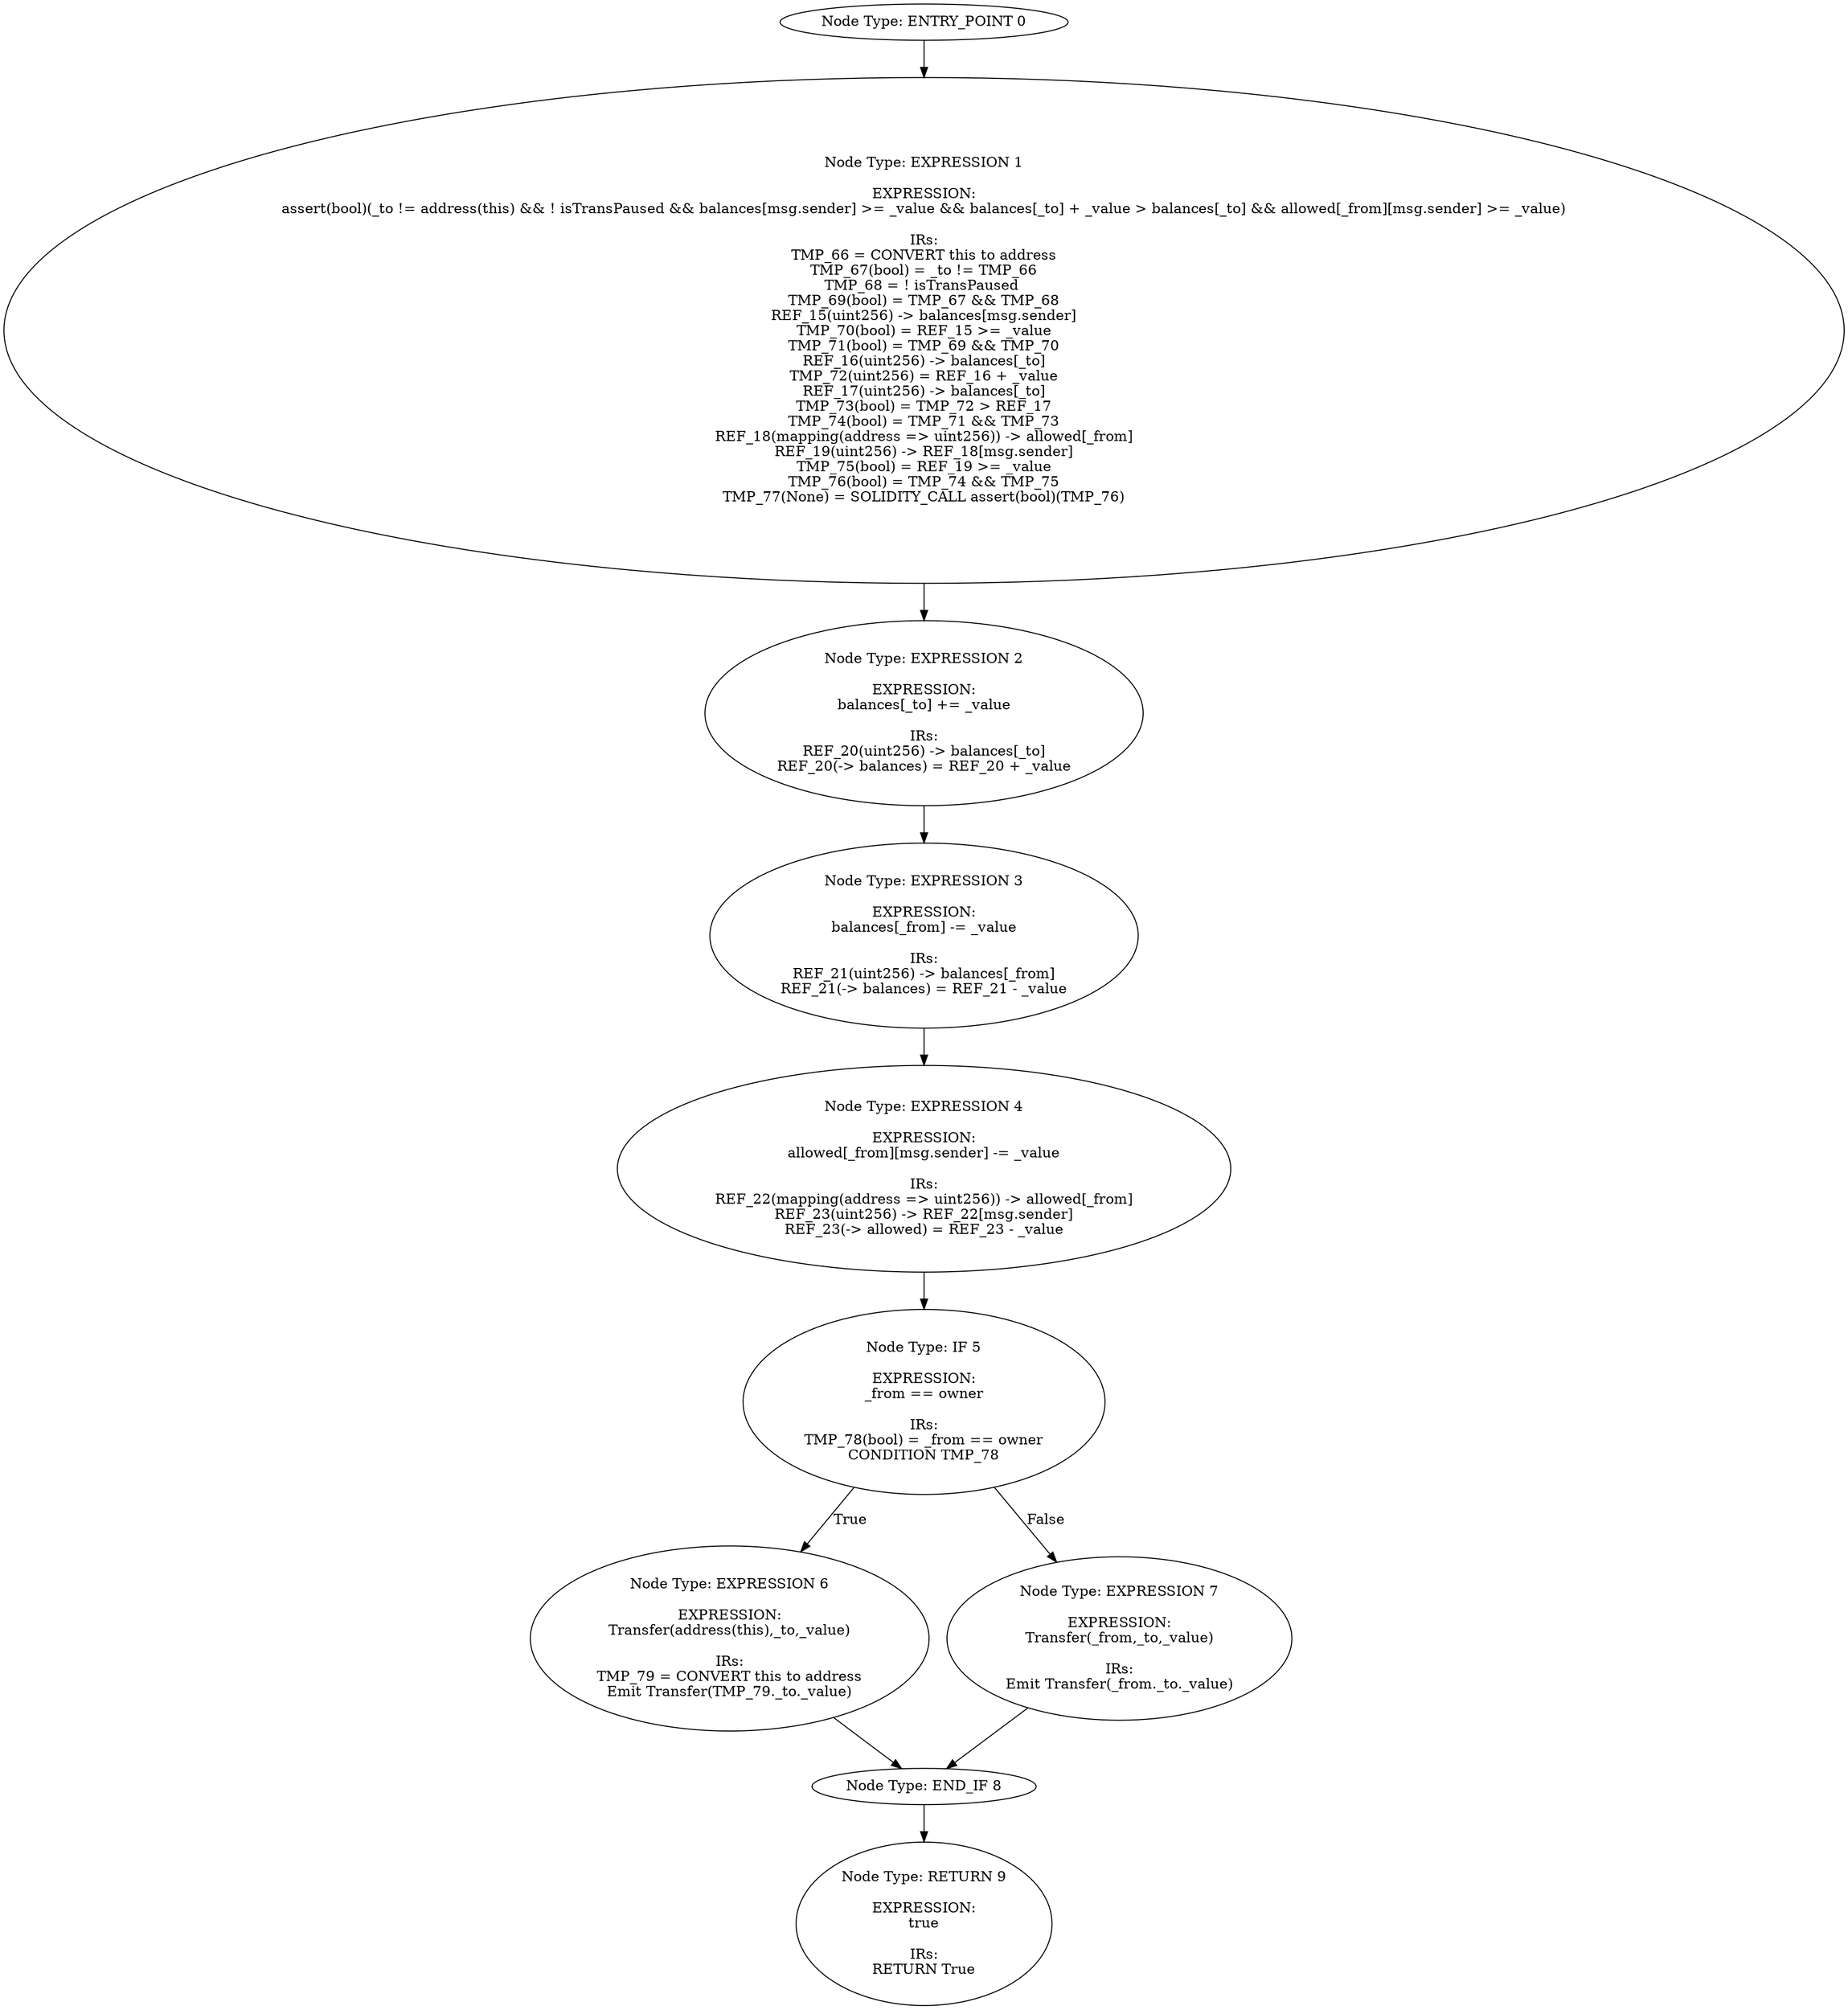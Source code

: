 digraph{
0[label="Node Type: ENTRY_POINT 0
"];
0->1;
1[label="Node Type: EXPRESSION 1

EXPRESSION:
assert(bool)(_to != address(this) && ! isTransPaused && balances[msg.sender] >= _value && balances[_to] + _value > balances[_to] && allowed[_from][msg.sender] >= _value)

IRs:
TMP_66 = CONVERT this to address
TMP_67(bool) = _to != TMP_66
TMP_68 = ! isTransPaused 
TMP_69(bool) = TMP_67 && TMP_68
REF_15(uint256) -> balances[msg.sender]
TMP_70(bool) = REF_15 >= _value
TMP_71(bool) = TMP_69 && TMP_70
REF_16(uint256) -> balances[_to]
TMP_72(uint256) = REF_16 + _value
REF_17(uint256) -> balances[_to]
TMP_73(bool) = TMP_72 > REF_17
TMP_74(bool) = TMP_71 && TMP_73
REF_18(mapping(address => uint256)) -> allowed[_from]
REF_19(uint256) -> REF_18[msg.sender]
TMP_75(bool) = REF_19 >= _value
TMP_76(bool) = TMP_74 && TMP_75
TMP_77(None) = SOLIDITY_CALL assert(bool)(TMP_76)"];
1->2;
2[label="Node Type: EXPRESSION 2

EXPRESSION:
balances[_to] += _value

IRs:
REF_20(uint256) -> balances[_to]
REF_20(-> balances) = REF_20 + _value"];
2->3;
3[label="Node Type: EXPRESSION 3

EXPRESSION:
balances[_from] -= _value

IRs:
REF_21(uint256) -> balances[_from]
REF_21(-> balances) = REF_21 - _value"];
3->4;
4[label="Node Type: EXPRESSION 4

EXPRESSION:
allowed[_from][msg.sender] -= _value

IRs:
REF_22(mapping(address => uint256)) -> allowed[_from]
REF_23(uint256) -> REF_22[msg.sender]
REF_23(-> allowed) = REF_23 - _value"];
4->5;
5[label="Node Type: IF 5

EXPRESSION:
_from == owner

IRs:
TMP_78(bool) = _from == owner
CONDITION TMP_78"];
5->6[label="True"];
5->7[label="False"];
6[label="Node Type: EXPRESSION 6

EXPRESSION:
Transfer(address(this),_to,_value)

IRs:
TMP_79 = CONVERT this to address
Emit Transfer(TMP_79._to._value)"];
6->8;
7[label="Node Type: EXPRESSION 7

EXPRESSION:
Transfer(_from,_to,_value)

IRs:
Emit Transfer(_from._to._value)"];
7->8;
8[label="Node Type: END_IF 8
"];
8->9;
9[label="Node Type: RETURN 9

EXPRESSION:
true

IRs:
RETURN True"];
}
